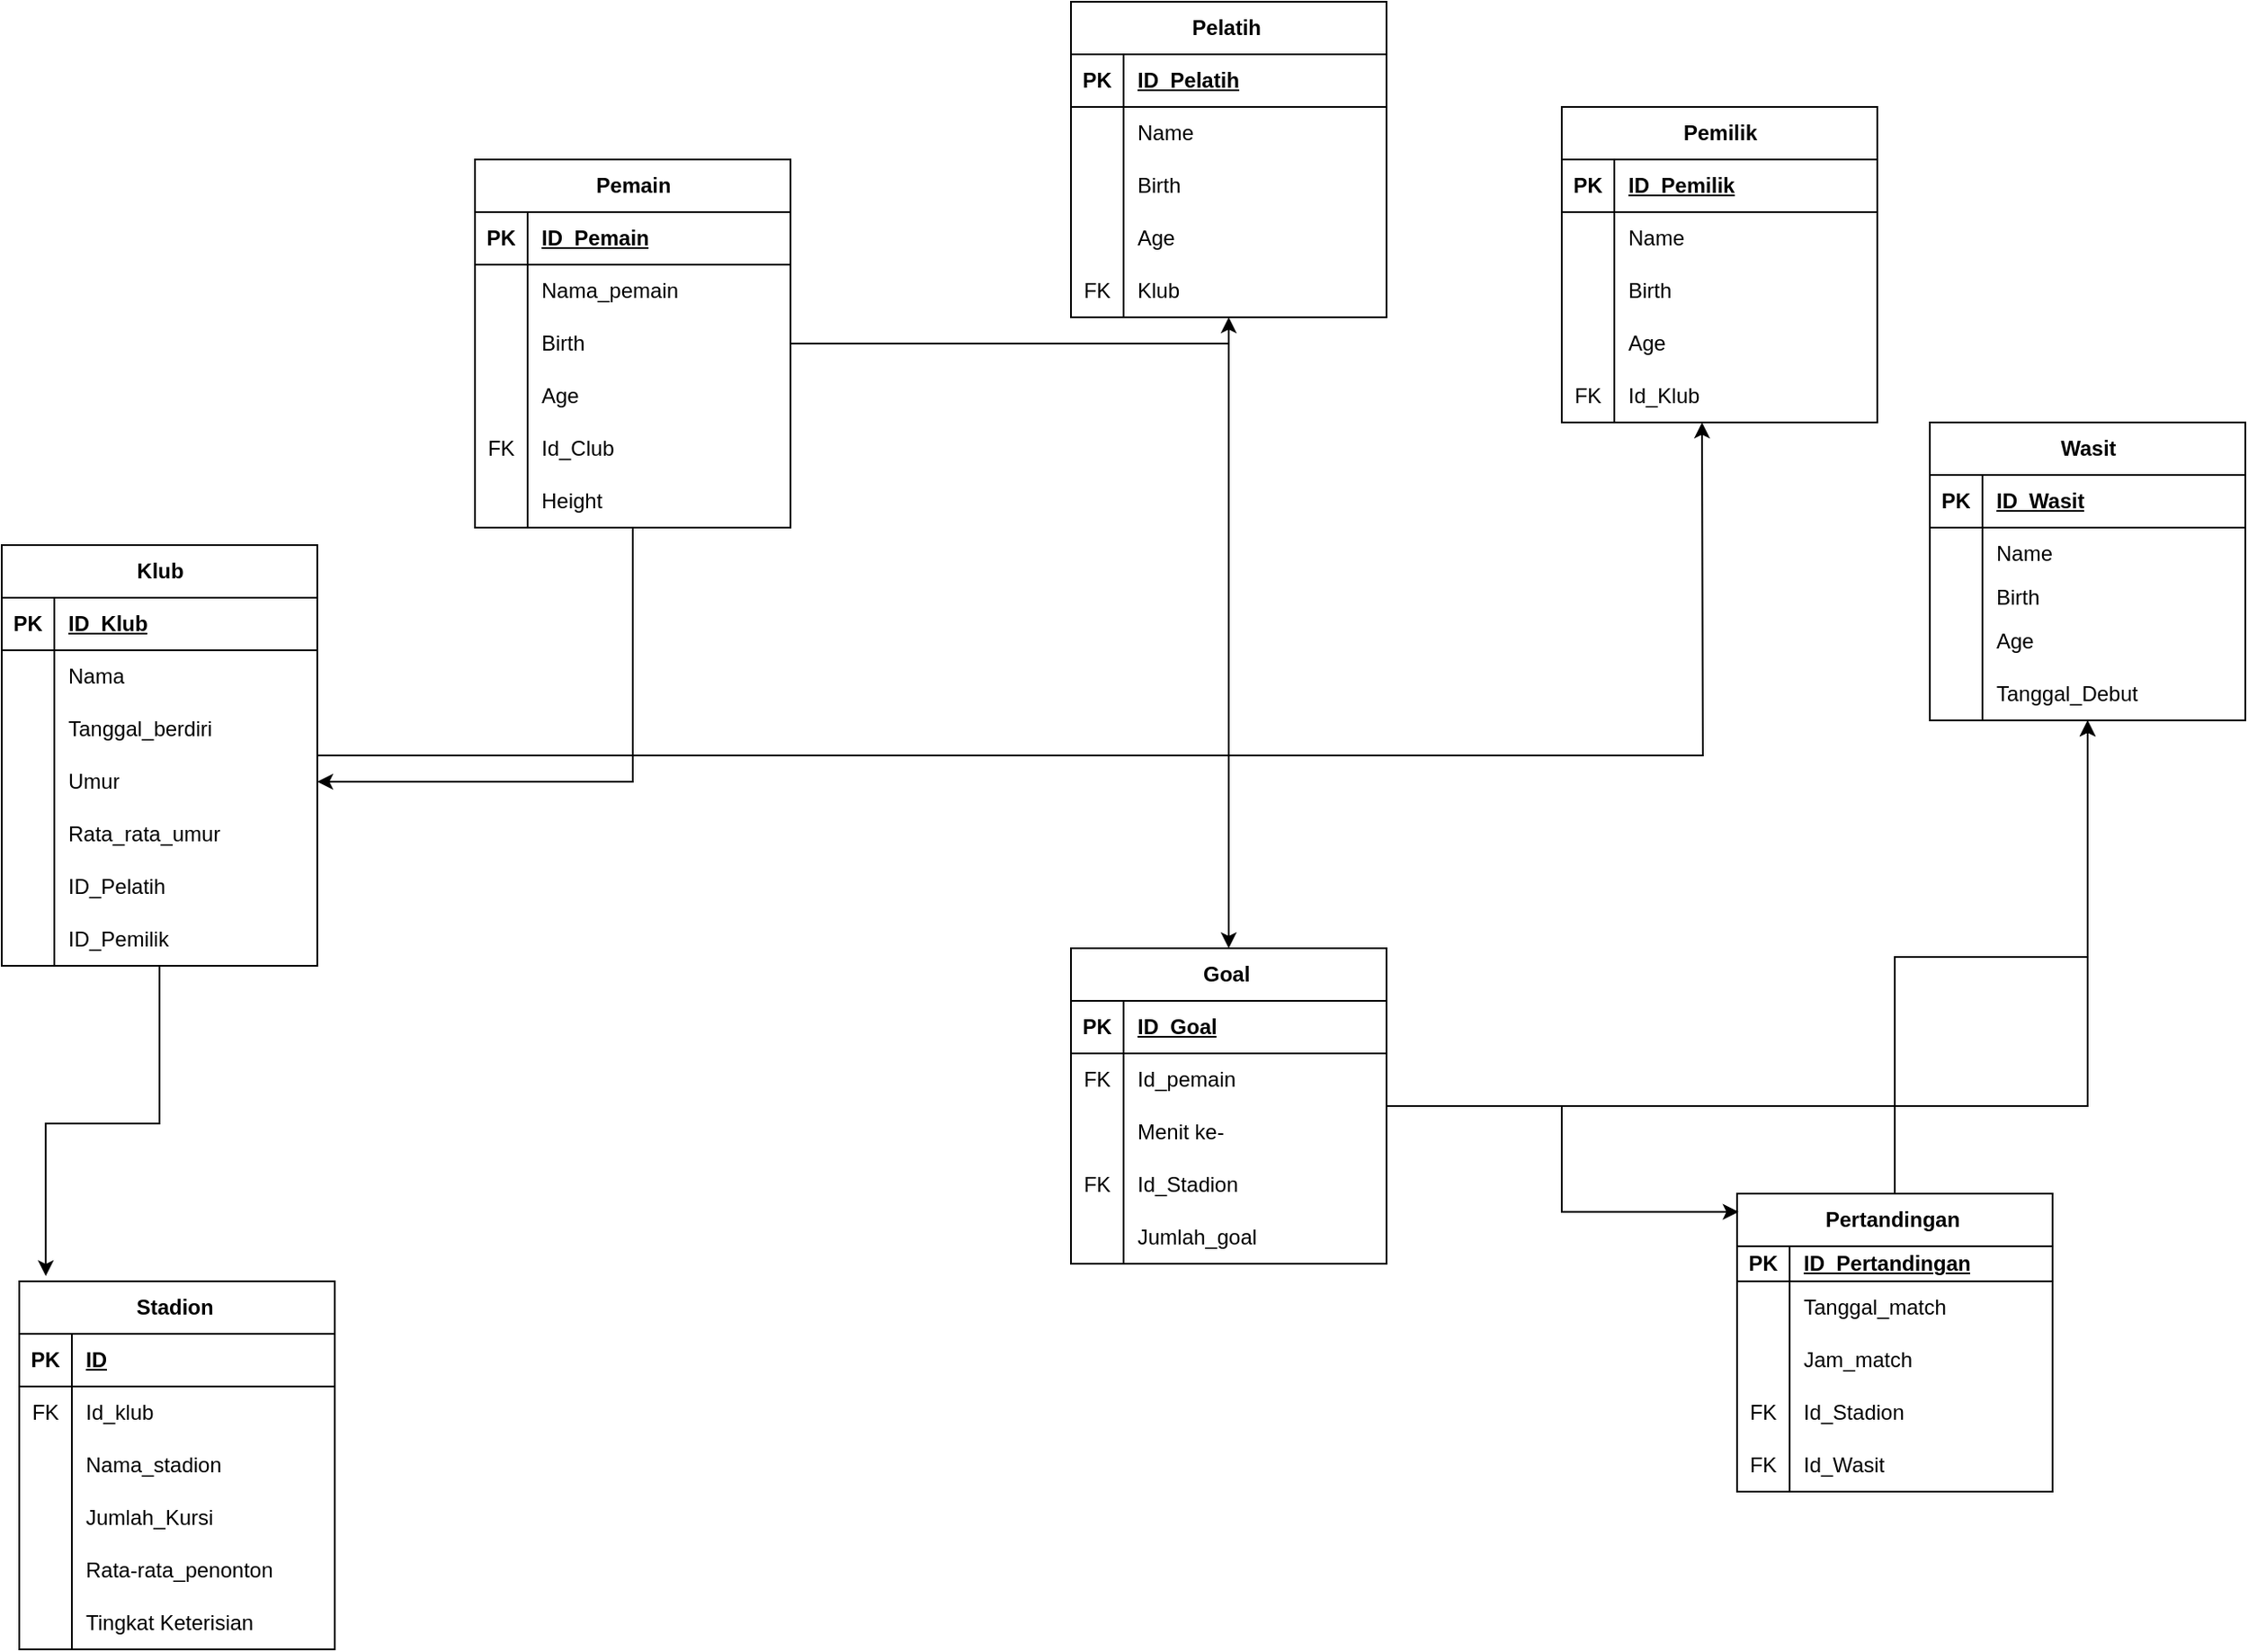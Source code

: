 <mxfile version="22.1.18" type="github">
  <diagram name="Page-1" id="god0_JiCSgRjfPZNy23H">
    <mxGraphModel dx="2035" dy="1033" grid="1" gridSize="10" guides="1" tooltips="1" connect="1" arrows="1" fold="1" page="1" pageScale="1" pageWidth="1400" pageHeight="850" math="0" shadow="0">
      <root>
        <mxCell id="0" />
        <mxCell id="1" parent="0" />
        <mxCell id="mypdiia33xpa7MlyxXnr-2" style="edgeStyle=orthogonalEdgeStyle;rounded=0;orthogonalLoop=1;jettySize=auto;html=1;entryX=1;entryY=0.5;entryDx=0;entryDy=0;" edge="1" parent="1" source="YpQGKmMzujjO2V1n66nq-1" target="YpQGKmMzujjO2V1n66nq-116">
          <mxGeometry relative="1" as="geometry">
            <mxPoint x="250" y="740" as="targetPoint" />
          </mxGeometry>
        </mxCell>
        <mxCell id="mypdiia33xpa7MlyxXnr-3" style="edgeStyle=orthogonalEdgeStyle;rounded=0;orthogonalLoop=1;jettySize=auto;html=1;" edge="1" parent="1" source="YpQGKmMzujjO2V1n66nq-1" target="YpQGKmMzujjO2V1n66nq-141">
          <mxGeometry relative="1" as="geometry" />
        </mxCell>
        <mxCell id="YpQGKmMzujjO2V1n66nq-1" value="Pemain" style="shape=table;startSize=30;container=1;collapsible=1;childLayout=tableLayout;fixedRows=1;rowLines=0;fontStyle=1;align=center;resizeLast=1;html=1;" parent="1" vertex="1">
          <mxGeometry x="350" y="530" width="180" height="210" as="geometry" />
        </mxCell>
        <mxCell id="YpQGKmMzujjO2V1n66nq-2" value="" style="shape=tableRow;horizontal=0;startSize=0;swimlaneHead=0;swimlaneBody=0;fillColor=none;collapsible=0;dropTarget=0;points=[[0,0.5],[1,0.5]];portConstraint=eastwest;top=0;left=0;right=0;bottom=1;" parent="YpQGKmMzujjO2V1n66nq-1" vertex="1">
          <mxGeometry y="30" width="180" height="30" as="geometry" />
        </mxCell>
        <mxCell id="YpQGKmMzujjO2V1n66nq-3" value="PK" style="shape=partialRectangle;connectable=0;fillColor=none;top=0;left=0;bottom=0;right=0;fontStyle=1;overflow=hidden;whiteSpace=wrap;html=1;" parent="YpQGKmMzujjO2V1n66nq-2" vertex="1">
          <mxGeometry width="30" height="30" as="geometry">
            <mxRectangle width="30" height="30" as="alternateBounds" />
          </mxGeometry>
        </mxCell>
        <mxCell id="YpQGKmMzujjO2V1n66nq-4" value="ID_Pemain" style="shape=partialRectangle;connectable=0;fillColor=none;top=0;left=0;bottom=0;right=0;align=left;spacingLeft=6;fontStyle=5;overflow=hidden;whiteSpace=wrap;html=1;" parent="YpQGKmMzujjO2V1n66nq-2" vertex="1">
          <mxGeometry x="30" width="150" height="30" as="geometry">
            <mxRectangle width="150" height="30" as="alternateBounds" />
          </mxGeometry>
        </mxCell>
        <mxCell id="YpQGKmMzujjO2V1n66nq-5" value="" style="shape=tableRow;horizontal=0;startSize=0;swimlaneHead=0;swimlaneBody=0;fillColor=none;collapsible=0;dropTarget=0;points=[[0,0.5],[1,0.5]];portConstraint=eastwest;top=0;left=0;right=0;bottom=0;" parent="YpQGKmMzujjO2V1n66nq-1" vertex="1">
          <mxGeometry y="60" width="180" height="30" as="geometry" />
        </mxCell>
        <mxCell id="YpQGKmMzujjO2V1n66nq-6" value="" style="shape=partialRectangle;connectable=0;fillColor=none;top=0;left=0;bottom=0;right=0;editable=1;overflow=hidden;whiteSpace=wrap;html=1;" parent="YpQGKmMzujjO2V1n66nq-5" vertex="1">
          <mxGeometry width="30" height="30" as="geometry">
            <mxRectangle width="30" height="30" as="alternateBounds" />
          </mxGeometry>
        </mxCell>
        <mxCell id="YpQGKmMzujjO2V1n66nq-7" value="Nama_pemain" style="shape=partialRectangle;connectable=0;fillColor=none;top=0;left=0;bottom=0;right=0;align=left;spacingLeft=6;overflow=hidden;whiteSpace=wrap;html=1;" parent="YpQGKmMzujjO2V1n66nq-5" vertex="1">
          <mxGeometry x="30" width="150" height="30" as="geometry">
            <mxRectangle width="150" height="30" as="alternateBounds" />
          </mxGeometry>
        </mxCell>
        <mxCell id="YpQGKmMzujjO2V1n66nq-8" value="" style="shape=tableRow;horizontal=0;startSize=0;swimlaneHead=0;swimlaneBody=0;fillColor=none;collapsible=0;dropTarget=0;points=[[0,0.5],[1,0.5]];portConstraint=eastwest;top=0;left=0;right=0;bottom=0;" parent="YpQGKmMzujjO2V1n66nq-1" vertex="1">
          <mxGeometry y="90" width="180" height="30" as="geometry" />
        </mxCell>
        <mxCell id="YpQGKmMzujjO2V1n66nq-9" value="" style="shape=partialRectangle;connectable=0;fillColor=none;top=0;left=0;bottom=0;right=0;editable=1;overflow=hidden;whiteSpace=wrap;html=1;" parent="YpQGKmMzujjO2V1n66nq-8" vertex="1">
          <mxGeometry width="30" height="30" as="geometry">
            <mxRectangle width="30" height="30" as="alternateBounds" />
          </mxGeometry>
        </mxCell>
        <mxCell id="YpQGKmMzujjO2V1n66nq-10" value="Birth" style="shape=partialRectangle;connectable=0;fillColor=none;top=0;left=0;bottom=0;right=0;align=left;spacingLeft=6;overflow=hidden;whiteSpace=wrap;html=1;" parent="YpQGKmMzujjO2V1n66nq-8" vertex="1">
          <mxGeometry x="30" width="150" height="30" as="geometry">
            <mxRectangle width="150" height="30" as="alternateBounds" />
          </mxGeometry>
        </mxCell>
        <mxCell id="YpQGKmMzujjO2V1n66nq-27" value="" style="shape=tableRow;horizontal=0;startSize=0;swimlaneHead=0;swimlaneBody=0;fillColor=none;collapsible=0;dropTarget=0;points=[[0,0.5],[1,0.5]];portConstraint=eastwest;top=0;left=0;right=0;bottom=0;" parent="YpQGKmMzujjO2V1n66nq-1" vertex="1">
          <mxGeometry y="120" width="180" height="30" as="geometry" />
        </mxCell>
        <mxCell id="YpQGKmMzujjO2V1n66nq-28" value="" style="shape=partialRectangle;connectable=0;fillColor=none;top=0;left=0;bottom=0;right=0;editable=1;overflow=hidden;whiteSpace=wrap;html=1;" parent="YpQGKmMzujjO2V1n66nq-27" vertex="1">
          <mxGeometry width="30" height="30" as="geometry">
            <mxRectangle width="30" height="30" as="alternateBounds" />
          </mxGeometry>
        </mxCell>
        <mxCell id="YpQGKmMzujjO2V1n66nq-29" value="Age" style="shape=partialRectangle;connectable=0;fillColor=none;top=0;left=0;bottom=0;right=0;align=left;spacingLeft=6;overflow=hidden;whiteSpace=wrap;html=1;" parent="YpQGKmMzujjO2V1n66nq-27" vertex="1">
          <mxGeometry x="30" width="150" height="30" as="geometry">
            <mxRectangle width="150" height="30" as="alternateBounds" />
          </mxGeometry>
        </mxCell>
        <mxCell id="YpQGKmMzujjO2V1n66nq-97" value="" style="shape=tableRow;horizontal=0;startSize=0;swimlaneHead=0;swimlaneBody=0;fillColor=none;collapsible=0;dropTarget=0;points=[[0,0.5],[1,0.5]];portConstraint=eastwest;top=0;left=0;right=0;bottom=0;" parent="YpQGKmMzujjO2V1n66nq-1" vertex="1">
          <mxGeometry y="150" width="180" height="30" as="geometry" />
        </mxCell>
        <mxCell id="YpQGKmMzujjO2V1n66nq-98" value="FK" style="shape=partialRectangle;connectable=0;fillColor=none;top=0;left=0;bottom=0;right=0;editable=1;overflow=hidden;whiteSpace=wrap;html=1;" parent="YpQGKmMzujjO2V1n66nq-97" vertex="1">
          <mxGeometry width="30" height="30" as="geometry">
            <mxRectangle width="30" height="30" as="alternateBounds" />
          </mxGeometry>
        </mxCell>
        <mxCell id="YpQGKmMzujjO2V1n66nq-99" value="Id_Club" style="shape=partialRectangle;connectable=0;fillColor=none;top=0;left=0;bottom=0;right=0;align=left;spacingLeft=6;overflow=hidden;whiteSpace=wrap;html=1;" parent="YpQGKmMzujjO2V1n66nq-97" vertex="1">
          <mxGeometry x="30" width="150" height="30" as="geometry">
            <mxRectangle width="150" height="30" as="alternateBounds" />
          </mxGeometry>
        </mxCell>
        <mxCell id="YpQGKmMzujjO2V1n66nq-100" value="" style="shape=tableRow;horizontal=0;startSize=0;swimlaneHead=0;swimlaneBody=0;fillColor=none;collapsible=0;dropTarget=0;points=[[0,0.5],[1,0.5]];portConstraint=eastwest;top=0;left=0;right=0;bottom=0;" parent="YpQGKmMzujjO2V1n66nq-1" vertex="1">
          <mxGeometry y="180" width="180" height="30" as="geometry" />
        </mxCell>
        <mxCell id="YpQGKmMzujjO2V1n66nq-101" value="" style="shape=partialRectangle;connectable=0;fillColor=none;top=0;left=0;bottom=0;right=0;editable=1;overflow=hidden;whiteSpace=wrap;html=1;" parent="YpQGKmMzujjO2V1n66nq-100" vertex="1">
          <mxGeometry width="30" height="30" as="geometry">
            <mxRectangle width="30" height="30" as="alternateBounds" />
          </mxGeometry>
        </mxCell>
        <mxCell id="YpQGKmMzujjO2V1n66nq-102" value="Height" style="shape=partialRectangle;connectable=0;fillColor=none;top=0;left=0;bottom=0;right=0;align=left;spacingLeft=6;overflow=hidden;whiteSpace=wrap;html=1;" parent="YpQGKmMzujjO2V1n66nq-100" vertex="1">
          <mxGeometry x="30" width="150" height="30" as="geometry">
            <mxRectangle width="150" height="30" as="alternateBounds" />
          </mxGeometry>
        </mxCell>
        <mxCell id="YpQGKmMzujjO2V1n66nq-14" value="Wasit" style="shape=table;startSize=30;container=1;collapsible=1;childLayout=tableLayout;fixedRows=1;rowLines=0;fontStyle=1;align=center;resizeLast=1;html=1;" parent="1" vertex="1">
          <mxGeometry x="1180" y="680" width="180" height="170" as="geometry" />
        </mxCell>
        <mxCell id="YpQGKmMzujjO2V1n66nq-15" value="" style="shape=tableRow;horizontal=0;startSize=0;swimlaneHead=0;swimlaneBody=0;fillColor=none;collapsible=0;dropTarget=0;points=[[0,0.5],[1,0.5]];portConstraint=eastwest;top=0;left=0;right=0;bottom=1;" parent="YpQGKmMzujjO2V1n66nq-14" vertex="1">
          <mxGeometry y="30" width="180" height="30" as="geometry" />
        </mxCell>
        <mxCell id="YpQGKmMzujjO2V1n66nq-16" value="PK" style="shape=partialRectangle;connectable=0;fillColor=none;top=0;left=0;bottom=0;right=0;fontStyle=1;overflow=hidden;whiteSpace=wrap;html=1;" parent="YpQGKmMzujjO2V1n66nq-15" vertex="1">
          <mxGeometry width="30" height="30" as="geometry">
            <mxRectangle width="30" height="30" as="alternateBounds" />
          </mxGeometry>
        </mxCell>
        <mxCell id="YpQGKmMzujjO2V1n66nq-17" value="ID_Wasit" style="shape=partialRectangle;connectable=0;fillColor=none;top=0;left=0;bottom=0;right=0;align=left;spacingLeft=6;fontStyle=5;overflow=hidden;whiteSpace=wrap;html=1;" parent="YpQGKmMzujjO2V1n66nq-15" vertex="1">
          <mxGeometry x="30" width="150" height="30" as="geometry">
            <mxRectangle width="150" height="30" as="alternateBounds" />
          </mxGeometry>
        </mxCell>
        <mxCell id="YpQGKmMzujjO2V1n66nq-18" value="" style="shape=tableRow;horizontal=0;startSize=0;swimlaneHead=0;swimlaneBody=0;fillColor=none;collapsible=0;dropTarget=0;points=[[0,0.5],[1,0.5]];portConstraint=eastwest;top=0;left=0;right=0;bottom=0;" parent="YpQGKmMzujjO2V1n66nq-14" vertex="1">
          <mxGeometry y="60" width="180" height="30" as="geometry" />
        </mxCell>
        <mxCell id="YpQGKmMzujjO2V1n66nq-19" value="" style="shape=partialRectangle;connectable=0;fillColor=none;top=0;left=0;bottom=0;right=0;editable=1;overflow=hidden;whiteSpace=wrap;html=1;" parent="YpQGKmMzujjO2V1n66nq-18" vertex="1">
          <mxGeometry width="30" height="30" as="geometry">
            <mxRectangle width="30" height="30" as="alternateBounds" />
          </mxGeometry>
        </mxCell>
        <mxCell id="YpQGKmMzujjO2V1n66nq-20" value="Name" style="shape=partialRectangle;connectable=0;fillColor=none;top=0;left=0;bottom=0;right=0;align=left;spacingLeft=6;overflow=hidden;whiteSpace=wrap;html=1;" parent="YpQGKmMzujjO2V1n66nq-18" vertex="1">
          <mxGeometry x="30" width="150" height="30" as="geometry">
            <mxRectangle width="150" height="30" as="alternateBounds" />
          </mxGeometry>
        </mxCell>
        <mxCell id="YpQGKmMzujjO2V1n66nq-21" value="" style="shape=tableRow;horizontal=0;startSize=0;swimlaneHead=0;swimlaneBody=0;fillColor=none;collapsible=0;dropTarget=0;points=[[0,0.5],[1,0.5]];portConstraint=eastwest;top=0;left=0;right=0;bottom=0;" parent="YpQGKmMzujjO2V1n66nq-14" vertex="1">
          <mxGeometry y="90" width="180" height="20" as="geometry" />
        </mxCell>
        <mxCell id="YpQGKmMzujjO2V1n66nq-22" value="" style="shape=partialRectangle;connectable=0;fillColor=none;top=0;left=0;bottom=0;right=0;editable=1;overflow=hidden;whiteSpace=wrap;html=1;" parent="YpQGKmMzujjO2V1n66nq-21" vertex="1">
          <mxGeometry width="30" height="20" as="geometry">
            <mxRectangle width="30" height="20" as="alternateBounds" />
          </mxGeometry>
        </mxCell>
        <mxCell id="YpQGKmMzujjO2V1n66nq-23" value="Birth" style="shape=partialRectangle;connectable=0;fillColor=none;top=0;left=0;bottom=0;right=0;align=left;spacingLeft=6;overflow=hidden;whiteSpace=wrap;html=1;" parent="YpQGKmMzujjO2V1n66nq-21" vertex="1">
          <mxGeometry x="30" width="150" height="20" as="geometry">
            <mxRectangle width="150" height="20" as="alternateBounds" />
          </mxGeometry>
        </mxCell>
        <mxCell id="YpQGKmMzujjO2V1n66nq-24" value="" style="shape=tableRow;horizontal=0;startSize=0;swimlaneHead=0;swimlaneBody=0;fillColor=none;collapsible=0;dropTarget=0;points=[[0,0.5],[1,0.5]];portConstraint=eastwest;top=0;left=0;right=0;bottom=0;" parent="YpQGKmMzujjO2V1n66nq-14" vertex="1">
          <mxGeometry y="110" width="180" height="30" as="geometry" />
        </mxCell>
        <mxCell id="YpQGKmMzujjO2V1n66nq-25" value="" style="shape=partialRectangle;connectable=0;fillColor=none;top=0;left=0;bottom=0;right=0;editable=1;overflow=hidden;whiteSpace=wrap;html=1;" parent="YpQGKmMzujjO2V1n66nq-24" vertex="1">
          <mxGeometry width="30" height="30" as="geometry">
            <mxRectangle width="30" height="30" as="alternateBounds" />
          </mxGeometry>
        </mxCell>
        <mxCell id="YpQGKmMzujjO2V1n66nq-26" value="Age" style="shape=partialRectangle;connectable=0;fillColor=none;top=0;left=0;bottom=0;right=0;align=left;spacingLeft=6;overflow=hidden;whiteSpace=wrap;html=1;" parent="YpQGKmMzujjO2V1n66nq-24" vertex="1">
          <mxGeometry x="30" width="150" height="30" as="geometry">
            <mxRectangle width="150" height="30" as="alternateBounds" />
          </mxGeometry>
        </mxCell>
        <mxCell id="YpQGKmMzujjO2V1n66nq-33" value="" style="shape=tableRow;horizontal=0;startSize=0;swimlaneHead=0;swimlaneBody=0;fillColor=none;collapsible=0;dropTarget=0;points=[[0,0.5],[1,0.5]];portConstraint=eastwest;top=0;left=0;right=0;bottom=0;" parent="YpQGKmMzujjO2V1n66nq-14" vertex="1">
          <mxGeometry y="140" width="180" height="30" as="geometry" />
        </mxCell>
        <mxCell id="YpQGKmMzujjO2V1n66nq-34" value="" style="shape=partialRectangle;connectable=0;fillColor=none;top=0;left=0;bottom=0;right=0;editable=1;overflow=hidden;whiteSpace=wrap;html=1;" parent="YpQGKmMzujjO2V1n66nq-33" vertex="1">
          <mxGeometry width="30" height="30" as="geometry">
            <mxRectangle width="30" height="30" as="alternateBounds" />
          </mxGeometry>
        </mxCell>
        <mxCell id="YpQGKmMzujjO2V1n66nq-35" value="Tanggal_Debut" style="shape=partialRectangle;connectable=0;fillColor=none;top=0;left=0;bottom=0;right=0;align=left;spacingLeft=6;overflow=hidden;whiteSpace=wrap;html=1;" parent="YpQGKmMzujjO2V1n66nq-33" vertex="1">
          <mxGeometry x="30" width="150" height="30" as="geometry">
            <mxRectangle width="150" height="30" as="alternateBounds" />
          </mxGeometry>
        </mxCell>
        <mxCell id="YpQGKmMzujjO2V1n66nq-36" value="Pelatih&amp;nbsp;" style="shape=table;startSize=30;container=1;collapsible=1;childLayout=tableLayout;fixedRows=1;rowLines=0;fontStyle=1;align=center;resizeLast=1;html=1;" parent="1" vertex="1">
          <mxGeometry x="690" y="440" width="180" height="180" as="geometry" />
        </mxCell>
        <mxCell id="YpQGKmMzujjO2V1n66nq-37" value="" style="shape=tableRow;horizontal=0;startSize=0;swimlaneHead=0;swimlaneBody=0;fillColor=none;collapsible=0;dropTarget=0;points=[[0,0.5],[1,0.5]];portConstraint=eastwest;top=0;left=0;right=0;bottom=1;" parent="YpQGKmMzujjO2V1n66nq-36" vertex="1">
          <mxGeometry y="30" width="180" height="30" as="geometry" />
        </mxCell>
        <mxCell id="YpQGKmMzujjO2V1n66nq-38" value="PK" style="shape=partialRectangle;connectable=0;fillColor=none;top=0;left=0;bottom=0;right=0;fontStyle=1;overflow=hidden;whiteSpace=wrap;html=1;" parent="YpQGKmMzujjO2V1n66nq-37" vertex="1">
          <mxGeometry width="30" height="30" as="geometry">
            <mxRectangle width="30" height="30" as="alternateBounds" />
          </mxGeometry>
        </mxCell>
        <mxCell id="YpQGKmMzujjO2V1n66nq-39" value="ID_Pelatih" style="shape=partialRectangle;connectable=0;fillColor=none;top=0;left=0;bottom=0;right=0;align=left;spacingLeft=6;fontStyle=5;overflow=hidden;whiteSpace=wrap;html=1;" parent="YpQGKmMzujjO2V1n66nq-37" vertex="1">
          <mxGeometry x="30" width="150" height="30" as="geometry">
            <mxRectangle width="150" height="30" as="alternateBounds" />
          </mxGeometry>
        </mxCell>
        <mxCell id="YpQGKmMzujjO2V1n66nq-40" value="" style="shape=tableRow;horizontal=0;startSize=0;swimlaneHead=0;swimlaneBody=0;fillColor=none;collapsible=0;dropTarget=0;points=[[0,0.5],[1,0.5]];portConstraint=eastwest;top=0;left=0;right=0;bottom=0;" parent="YpQGKmMzujjO2V1n66nq-36" vertex="1">
          <mxGeometry y="60" width="180" height="30" as="geometry" />
        </mxCell>
        <mxCell id="YpQGKmMzujjO2V1n66nq-41" value="" style="shape=partialRectangle;connectable=0;fillColor=none;top=0;left=0;bottom=0;right=0;editable=1;overflow=hidden;whiteSpace=wrap;html=1;" parent="YpQGKmMzujjO2V1n66nq-40" vertex="1">
          <mxGeometry width="30" height="30" as="geometry">
            <mxRectangle width="30" height="30" as="alternateBounds" />
          </mxGeometry>
        </mxCell>
        <mxCell id="YpQGKmMzujjO2V1n66nq-42" value="Name" style="shape=partialRectangle;connectable=0;fillColor=none;top=0;left=0;bottom=0;right=0;align=left;spacingLeft=6;overflow=hidden;whiteSpace=wrap;html=1;" parent="YpQGKmMzujjO2V1n66nq-40" vertex="1">
          <mxGeometry x="30" width="150" height="30" as="geometry">
            <mxRectangle width="150" height="30" as="alternateBounds" />
          </mxGeometry>
        </mxCell>
        <mxCell id="YpQGKmMzujjO2V1n66nq-43" value="" style="shape=tableRow;horizontal=0;startSize=0;swimlaneHead=0;swimlaneBody=0;fillColor=none;collapsible=0;dropTarget=0;points=[[0,0.5],[1,0.5]];portConstraint=eastwest;top=0;left=0;right=0;bottom=0;" parent="YpQGKmMzujjO2V1n66nq-36" vertex="1">
          <mxGeometry y="90" width="180" height="30" as="geometry" />
        </mxCell>
        <mxCell id="YpQGKmMzujjO2V1n66nq-44" value="" style="shape=partialRectangle;connectable=0;fillColor=none;top=0;left=0;bottom=0;right=0;editable=1;overflow=hidden;whiteSpace=wrap;html=1;" parent="YpQGKmMzujjO2V1n66nq-43" vertex="1">
          <mxGeometry width="30" height="30" as="geometry">
            <mxRectangle width="30" height="30" as="alternateBounds" />
          </mxGeometry>
        </mxCell>
        <mxCell id="YpQGKmMzujjO2V1n66nq-45" value="Birth" style="shape=partialRectangle;connectable=0;fillColor=none;top=0;left=0;bottom=0;right=0;align=left;spacingLeft=6;overflow=hidden;whiteSpace=wrap;html=1;" parent="YpQGKmMzujjO2V1n66nq-43" vertex="1">
          <mxGeometry x="30" width="150" height="30" as="geometry">
            <mxRectangle width="150" height="30" as="alternateBounds" />
          </mxGeometry>
        </mxCell>
        <mxCell id="YpQGKmMzujjO2V1n66nq-49" value="" style="shape=tableRow;horizontal=0;startSize=0;swimlaneHead=0;swimlaneBody=0;fillColor=none;collapsible=0;dropTarget=0;points=[[0,0.5],[1,0.5]];portConstraint=eastwest;top=0;left=0;right=0;bottom=0;" parent="YpQGKmMzujjO2V1n66nq-36" vertex="1">
          <mxGeometry y="120" width="180" height="30" as="geometry" />
        </mxCell>
        <mxCell id="YpQGKmMzujjO2V1n66nq-50" value="" style="shape=partialRectangle;connectable=0;fillColor=none;top=0;left=0;bottom=0;right=0;editable=1;overflow=hidden;whiteSpace=wrap;html=1;" parent="YpQGKmMzujjO2V1n66nq-49" vertex="1">
          <mxGeometry width="30" height="30" as="geometry">
            <mxRectangle width="30" height="30" as="alternateBounds" />
          </mxGeometry>
        </mxCell>
        <mxCell id="YpQGKmMzujjO2V1n66nq-51" value="Age" style="shape=partialRectangle;connectable=0;fillColor=none;top=0;left=0;bottom=0;right=0;align=left;spacingLeft=6;overflow=hidden;whiteSpace=wrap;html=1;" parent="YpQGKmMzujjO2V1n66nq-49" vertex="1">
          <mxGeometry x="30" width="150" height="30" as="geometry">
            <mxRectangle width="150" height="30" as="alternateBounds" />
          </mxGeometry>
        </mxCell>
        <mxCell id="YpQGKmMzujjO2V1n66nq-103" value="" style="shape=tableRow;horizontal=0;startSize=0;swimlaneHead=0;swimlaneBody=0;fillColor=none;collapsible=0;dropTarget=0;points=[[0,0.5],[1,0.5]];portConstraint=eastwest;top=0;left=0;right=0;bottom=0;" parent="YpQGKmMzujjO2V1n66nq-36" vertex="1">
          <mxGeometry y="150" width="180" height="30" as="geometry" />
        </mxCell>
        <mxCell id="YpQGKmMzujjO2V1n66nq-104" value="FK" style="shape=partialRectangle;connectable=0;fillColor=none;top=0;left=0;bottom=0;right=0;editable=1;overflow=hidden;whiteSpace=wrap;html=1;" parent="YpQGKmMzujjO2V1n66nq-103" vertex="1">
          <mxGeometry width="30" height="30" as="geometry">
            <mxRectangle width="30" height="30" as="alternateBounds" />
          </mxGeometry>
        </mxCell>
        <mxCell id="YpQGKmMzujjO2V1n66nq-105" value="Klub" style="shape=partialRectangle;connectable=0;fillColor=none;top=0;left=0;bottom=0;right=0;align=left;spacingLeft=6;overflow=hidden;whiteSpace=wrap;html=1;" parent="YpQGKmMzujjO2V1n66nq-103" vertex="1">
          <mxGeometry x="30" width="150" height="30" as="geometry">
            <mxRectangle width="150" height="30" as="alternateBounds" />
          </mxGeometry>
        </mxCell>
        <mxCell id="YpQGKmMzujjO2V1n66nq-52" value="Stadion&amp;nbsp;" style="shape=table;startSize=30;container=1;collapsible=1;childLayout=tableLayout;fixedRows=1;rowLines=0;fontStyle=1;align=center;resizeLast=1;html=1;" parent="1" vertex="1">
          <mxGeometry x="90" y="1170" width="180" height="210" as="geometry" />
        </mxCell>
        <mxCell id="YpQGKmMzujjO2V1n66nq-53" value="" style="shape=tableRow;horizontal=0;startSize=0;swimlaneHead=0;swimlaneBody=0;fillColor=none;collapsible=0;dropTarget=0;points=[[0,0.5],[1,0.5]];portConstraint=eastwest;top=0;left=0;right=0;bottom=1;" parent="YpQGKmMzujjO2V1n66nq-52" vertex="1">
          <mxGeometry y="30" width="180" height="30" as="geometry" />
        </mxCell>
        <mxCell id="YpQGKmMzujjO2V1n66nq-54" value="PK" style="shape=partialRectangle;connectable=0;fillColor=none;top=0;left=0;bottom=0;right=0;fontStyle=1;overflow=hidden;whiteSpace=wrap;html=1;" parent="YpQGKmMzujjO2V1n66nq-53" vertex="1">
          <mxGeometry width="30" height="30" as="geometry">
            <mxRectangle width="30" height="30" as="alternateBounds" />
          </mxGeometry>
        </mxCell>
        <mxCell id="YpQGKmMzujjO2V1n66nq-55" value="ID" style="shape=partialRectangle;connectable=0;fillColor=none;top=0;left=0;bottom=0;right=0;align=left;spacingLeft=6;fontStyle=5;overflow=hidden;whiteSpace=wrap;html=1;" parent="YpQGKmMzujjO2V1n66nq-53" vertex="1">
          <mxGeometry x="30" width="150" height="30" as="geometry">
            <mxRectangle width="150" height="30" as="alternateBounds" />
          </mxGeometry>
        </mxCell>
        <mxCell id="YpQGKmMzujjO2V1n66nq-56" value="" style="shape=tableRow;horizontal=0;startSize=0;swimlaneHead=0;swimlaneBody=0;fillColor=none;collapsible=0;dropTarget=0;points=[[0,0.5],[1,0.5]];portConstraint=eastwest;top=0;left=0;right=0;bottom=0;" parent="YpQGKmMzujjO2V1n66nq-52" vertex="1">
          <mxGeometry y="60" width="180" height="30" as="geometry" />
        </mxCell>
        <mxCell id="YpQGKmMzujjO2V1n66nq-57" value="FK" style="shape=partialRectangle;connectable=0;fillColor=none;top=0;left=0;bottom=0;right=0;editable=1;overflow=hidden;whiteSpace=wrap;html=1;" parent="YpQGKmMzujjO2V1n66nq-56" vertex="1">
          <mxGeometry width="30" height="30" as="geometry">
            <mxRectangle width="30" height="30" as="alternateBounds" />
          </mxGeometry>
        </mxCell>
        <mxCell id="YpQGKmMzujjO2V1n66nq-58" value="Id_klub" style="shape=partialRectangle;connectable=0;fillColor=none;top=0;left=0;bottom=0;right=0;align=left;spacingLeft=6;overflow=hidden;whiteSpace=wrap;html=1;" parent="YpQGKmMzujjO2V1n66nq-56" vertex="1">
          <mxGeometry x="30" width="150" height="30" as="geometry">
            <mxRectangle width="150" height="30" as="alternateBounds" />
          </mxGeometry>
        </mxCell>
        <mxCell id="YpQGKmMzujjO2V1n66nq-59" value="" style="shape=tableRow;horizontal=0;startSize=0;swimlaneHead=0;swimlaneBody=0;fillColor=none;collapsible=0;dropTarget=0;points=[[0,0.5],[1,0.5]];portConstraint=eastwest;top=0;left=0;right=0;bottom=0;" parent="YpQGKmMzujjO2V1n66nq-52" vertex="1">
          <mxGeometry y="90" width="180" height="30" as="geometry" />
        </mxCell>
        <mxCell id="YpQGKmMzujjO2V1n66nq-60" value="" style="shape=partialRectangle;connectable=0;fillColor=none;top=0;left=0;bottom=0;right=0;editable=1;overflow=hidden;whiteSpace=wrap;html=1;" parent="YpQGKmMzujjO2V1n66nq-59" vertex="1">
          <mxGeometry width="30" height="30" as="geometry">
            <mxRectangle width="30" height="30" as="alternateBounds" />
          </mxGeometry>
        </mxCell>
        <mxCell id="YpQGKmMzujjO2V1n66nq-61" value="Nama_stadion" style="shape=partialRectangle;connectable=0;fillColor=none;top=0;left=0;bottom=0;right=0;align=left;spacingLeft=6;overflow=hidden;whiteSpace=wrap;html=1;" parent="YpQGKmMzujjO2V1n66nq-59" vertex="1">
          <mxGeometry x="30" width="150" height="30" as="geometry">
            <mxRectangle width="150" height="30" as="alternateBounds" />
          </mxGeometry>
        </mxCell>
        <mxCell id="YpQGKmMzujjO2V1n66nq-62" value="" style="shape=tableRow;horizontal=0;startSize=0;swimlaneHead=0;swimlaneBody=0;fillColor=none;collapsible=0;dropTarget=0;points=[[0,0.5],[1,0.5]];portConstraint=eastwest;top=0;left=0;right=0;bottom=0;" parent="YpQGKmMzujjO2V1n66nq-52" vertex="1">
          <mxGeometry y="120" width="180" height="30" as="geometry" />
        </mxCell>
        <mxCell id="YpQGKmMzujjO2V1n66nq-63" value="" style="shape=partialRectangle;connectable=0;fillColor=none;top=0;left=0;bottom=0;right=0;editable=1;overflow=hidden;whiteSpace=wrap;html=1;" parent="YpQGKmMzujjO2V1n66nq-62" vertex="1">
          <mxGeometry width="30" height="30" as="geometry">
            <mxRectangle width="30" height="30" as="alternateBounds" />
          </mxGeometry>
        </mxCell>
        <mxCell id="YpQGKmMzujjO2V1n66nq-64" value="Jumlah_Kursi" style="shape=partialRectangle;connectable=0;fillColor=none;top=0;left=0;bottom=0;right=0;align=left;spacingLeft=6;overflow=hidden;whiteSpace=wrap;html=1;" parent="YpQGKmMzujjO2V1n66nq-62" vertex="1">
          <mxGeometry x="30" width="150" height="30" as="geometry">
            <mxRectangle width="150" height="30" as="alternateBounds" />
          </mxGeometry>
        </mxCell>
        <mxCell id="YpQGKmMzujjO2V1n66nq-65" value="" style="shape=tableRow;horizontal=0;startSize=0;swimlaneHead=0;swimlaneBody=0;fillColor=none;collapsible=0;dropTarget=0;points=[[0,0.5],[1,0.5]];portConstraint=eastwest;top=0;left=0;right=0;bottom=0;" parent="YpQGKmMzujjO2V1n66nq-52" vertex="1">
          <mxGeometry y="150" width="180" height="30" as="geometry" />
        </mxCell>
        <mxCell id="YpQGKmMzujjO2V1n66nq-66" value="" style="shape=partialRectangle;connectable=0;fillColor=none;top=0;left=0;bottom=0;right=0;editable=1;overflow=hidden;whiteSpace=wrap;html=1;" parent="YpQGKmMzujjO2V1n66nq-65" vertex="1">
          <mxGeometry width="30" height="30" as="geometry">
            <mxRectangle width="30" height="30" as="alternateBounds" />
          </mxGeometry>
        </mxCell>
        <mxCell id="YpQGKmMzujjO2V1n66nq-67" value="Rata-rata_penonton" style="shape=partialRectangle;connectable=0;fillColor=none;top=0;left=0;bottom=0;right=0;align=left;spacingLeft=6;overflow=hidden;whiteSpace=wrap;html=1;" parent="YpQGKmMzujjO2V1n66nq-65" vertex="1">
          <mxGeometry x="30" width="150" height="30" as="geometry">
            <mxRectangle width="150" height="30" as="alternateBounds" />
          </mxGeometry>
        </mxCell>
        <mxCell id="YpQGKmMzujjO2V1n66nq-122" value="" style="shape=tableRow;horizontal=0;startSize=0;swimlaneHead=0;swimlaneBody=0;fillColor=none;collapsible=0;dropTarget=0;points=[[0,0.5],[1,0.5]];portConstraint=eastwest;top=0;left=0;right=0;bottom=0;" parent="YpQGKmMzujjO2V1n66nq-52" vertex="1">
          <mxGeometry y="180" width="180" height="30" as="geometry" />
        </mxCell>
        <mxCell id="YpQGKmMzujjO2V1n66nq-123" value="" style="shape=partialRectangle;connectable=0;fillColor=none;top=0;left=0;bottom=0;right=0;editable=1;overflow=hidden;whiteSpace=wrap;html=1;" parent="YpQGKmMzujjO2V1n66nq-122" vertex="1">
          <mxGeometry width="30" height="30" as="geometry">
            <mxRectangle width="30" height="30" as="alternateBounds" />
          </mxGeometry>
        </mxCell>
        <mxCell id="YpQGKmMzujjO2V1n66nq-124" value="Tingkat Keterisian" style="shape=partialRectangle;connectable=0;fillColor=none;top=0;left=0;bottom=0;right=0;align=left;spacingLeft=6;overflow=hidden;whiteSpace=wrap;html=1;" parent="YpQGKmMzujjO2V1n66nq-122" vertex="1">
          <mxGeometry x="30" width="150" height="30" as="geometry">
            <mxRectangle width="150" height="30" as="alternateBounds" />
          </mxGeometry>
        </mxCell>
        <mxCell id="YpQGKmMzujjO2V1n66nq-68" value="Pemilik" style="shape=table;startSize=30;container=1;collapsible=1;childLayout=tableLayout;fixedRows=1;rowLines=0;fontStyle=1;align=center;resizeLast=1;html=1;" parent="1" vertex="1">
          <mxGeometry x="970" y="500" width="180" height="180" as="geometry" />
        </mxCell>
        <mxCell id="YpQGKmMzujjO2V1n66nq-69" value="" style="shape=tableRow;horizontal=0;startSize=0;swimlaneHead=0;swimlaneBody=0;fillColor=none;collapsible=0;dropTarget=0;points=[[0,0.5],[1,0.5]];portConstraint=eastwest;top=0;left=0;right=0;bottom=1;" parent="YpQGKmMzujjO2V1n66nq-68" vertex="1">
          <mxGeometry y="30" width="180" height="30" as="geometry" />
        </mxCell>
        <mxCell id="YpQGKmMzujjO2V1n66nq-70" value="PK" style="shape=partialRectangle;connectable=0;fillColor=none;top=0;left=0;bottom=0;right=0;fontStyle=1;overflow=hidden;whiteSpace=wrap;html=1;" parent="YpQGKmMzujjO2V1n66nq-69" vertex="1">
          <mxGeometry width="30" height="30" as="geometry">
            <mxRectangle width="30" height="30" as="alternateBounds" />
          </mxGeometry>
        </mxCell>
        <mxCell id="YpQGKmMzujjO2V1n66nq-71" value="ID_Pemilik" style="shape=partialRectangle;connectable=0;fillColor=none;top=0;left=0;bottom=0;right=0;align=left;spacingLeft=6;fontStyle=5;overflow=hidden;whiteSpace=wrap;html=1;" parent="YpQGKmMzujjO2V1n66nq-69" vertex="1">
          <mxGeometry x="30" width="150" height="30" as="geometry">
            <mxRectangle width="150" height="30" as="alternateBounds" />
          </mxGeometry>
        </mxCell>
        <mxCell id="YpQGKmMzujjO2V1n66nq-72" value="" style="shape=tableRow;horizontal=0;startSize=0;swimlaneHead=0;swimlaneBody=0;fillColor=none;collapsible=0;dropTarget=0;points=[[0,0.5],[1,0.5]];portConstraint=eastwest;top=0;left=0;right=0;bottom=0;" parent="YpQGKmMzujjO2V1n66nq-68" vertex="1">
          <mxGeometry y="60" width="180" height="30" as="geometry" />
        </mxCell>
        <mxCell id="YpQGKmMzujjO2V1n66nq-73" value="" style="shape=partialRectangle;connectable=0;fillColor=none;top=0;left=0;bottom=0;right=0;editable=1;overflow=hidden;whiteSpace=wrap;html=1;" parent="YpQGKmMzujjO2V1n66nq-72" vertex="1">
          <mxGeometry width="30" height="30" as="geometry">
            <mxRectangle width="30" height="30" as="alternateBounds" />
          </mxGeometry>
        </mxCell>
        <mxCell id="YpQGKmMzujjO2V1n66nq-74" value="Name" style="shape=partialRectangle;connectable=0;fillColor=none;top=0;left=0;bottom=0;right=0;align=left;spacingLeft=6;overflow=hidden;whiteSpace=wrap;html=1;" parent="YpQGKmMzujjO2V1n66nq-72" vertex="1">
          <mxGeometry x="30" width="150" height="30" as="geometry">
            <mxRectangle width="150" height="30" as="alternateBounds" />
          </mxGeometry>
        </mxCell>
        <mxCell id="YpQGKmMzujjO2V1n66nq-75" value="" style="shape=tableRow;horizontal=0;startSize=0;swimlaneHead=0;swimlaneBody=0;fillColor=none;collapsible=0;dropTarget=0;points=[[0,0.5],[1,0.5]];portConstraint=eastwest;top=0;left=0;right=0;bottom=0;" parent="YpQGKmMzujjO2V1n66nq-68" vertex="1">
          <mxGeometry y="90" width="180" height="30" as="geometry" />
        </mxCell>
        <mxCell id="YpQGKmMzujjO2V1n66nq-76" value="" style="shape=partialRectangle;connectable=0;fillColor=none;top=0;left=0;bottom=0;right=0;editable=1;overflow=hidden;whiteSpace=wrap;html=1;" parent="YpQGKmMzujjO2V1n66nq-75" vertex="1">
          <mxGeometry width="30" height="30" as="geometry">
            <mxRectangle width="30" height="30" as="alternateBounds" />
          </mxGeometry>
        </mxCell>
        <mxCell id="YpQGKmMzujjO2V1n66nq-77" value="Birth" style="shape=partialRectangle;connectable=0;fillColor=none;top=0;left=0;bottom=0;right=0;align=left;spacingLeft=6;overflow=hidden;whiteSpace=wrap;html=1;" parent="YpQGKmMzujjO2V1n66nq-75" vertex="1">
          <mxGeometry x="30" width="150" height="30" as="geometry">
            <mxRectangle width="150" height="30" as="alternateBounds" />
          </mxGeometry>
        </mxCell>
        <mxCell id="YpQGKmMzujjO2V1n66nq-78" value="" style="shape=tableRow;horizontal=0;startSize=0;swimlaneHead=0;swimlaneBody=0;fillColor=none;collapsible=0;dropTarget=0;points=[[0,0.5],[1,0.5]];portConstraint=eastwest;top=0;left=0;right=0;bottom=0;" parent="YpQGKmMzujjO2V1n66nq-68" vertex="1">
          <mxGeometry y="120" width="180" height="30" as="geometry" />
        </mxCell>
        <mxCell id="YpQGKmMzujjO2V1n66nq-79" value="" style="shape=partialRectangle;connectable=0;fillColor=none;top=0;left=0;bottom=0;right=0;editable=1;overflow=hidden;whiteSpace=wrap;html=1;" parent="YpQGKmMzujjO2V1n66nq-78" vertex="1">
          <mxGeometry width="30" height="30" as="geometry">
            <mxRectangle width="30" height="30" as="alternateBounds" />
          </mxGeometry>
        </mxCell>
        <mxCell id="YpQGKmMzujjO2V1n66nq-80" value="Age" style="shape=partialRectangle;connectable=0;fillColor=none;top=0;left=0;bottom=0;right=0;align=left;spacingLeft=6;overflow=hidden;whiteSpace=wrap;html=1;" parent="YpQGKmMzujjO2V1n66nq-78" vertex="1">
          <mxGeometry x="30" width="150" height="30" as="geometry">
            <mxRectangle width="150" height="30" as="alternateBounds" />
          </mxGeometry>
        </mxCell>
        <mxCell id="YpQGKmMzujjO2V1n66nq-81" value="" style="shape=tableRow;horizontal=0;startSize=0;swimlaneHead=0;swimlaneBody=0;fillColor=none;collapsible=0;dropTarget=0;points=[[0,0.5],[1,0.5]];portConstraint=eastwest;top=0;left=0;right=0;bottom=0;" parent="YpQGKmMzujjO2V1n66nq-68" vertex="1">
          <mxGeometry y="150" width="180" height="30" as="geometry" />
        </mxCell>
        <mxCell id="YpQGKmMzujjO2V1n66nq-82" value="FK" style="shape=partialRectangle;connectable=0;fillColor=none;top=0;left=0;bottom=0;right=0;editable=1;overflow=hidden;whiteSpace=wrap;html=1;" parent="YpQGKmMzujjO2V1n66nq-81" vertex="1">
          <mxGeometry width="30" height="30" as="geometry">
            <mxRectangle width="30" height="30" as="alternateBounds" />
          </mxGeometry>
        </mxCell>
        <mxCell id="YpQGKmMzujjO2V1n66nq-83" value="Id_Klub" style="shape=partialRectangle;connectable=0;fillColor=none;top=0;left=0;bottom=0;right=0;align=left;spacingLeft=6;overflow=hidden;whiteSpace=wrap;html=1;" parent="YpQGKmMzujjO2V1n66nq-81" vertex="1">
          <mxGeometry x="30" width="150" height="30" as="geometry">
            <mxRectangle width="150" height="30" as="alternateBounds" />
          </mxGeometry>
        </mxCell>
        <mxCell id="mypdiia33xpa7MlyxXnr-4" style="edgeStyle=orthogonalEdgeStyle;rounded=0;orthogonalLoop=1;jettySize=auto;html=1;" edge="1" parent="1" source="YpQGKmMzujjO2V1n66nq-106" target="YpQGKmMzujjO2V1n66nq-36">
          <mxGeometry relative="1" as="geometry" />
        </mxCell>
        <mxCell id="mypdiia33xpa7MlyxXnr-12" style="edgeStyle=orthogonalEdgeStyle;rounded=0;orthogonalLoop=1;jettySize=auto;html=1;" edge="1" parent="1" source="YpQGKmMzujjO2V1n66nq-106">
          <mxGeometry relative="1" as="geometry">
            <mxPoint x="1050" y="680.0" as="targetPoint" />
          </mxGeometry>
        </mxCell>
        <mxCell id="YpQGKmMzujjO2V1n66nq-106" value="Klub" style="shape=table;startSize=30;container=1;collapsible=1;childLayout=tableLayout;fixedRows=1;rowLines=0;fontStyle=1;align=center;resizeLast=1;html=1;" parent="1" vertex="1">
          <mxGeometry x="80" y="750" width="180" height="240" as="geometry" />
        </mxCell>
        <mxCell id="YpQGKmMzujjO2V1n66nq-107" value="" style="shape=tableRow;horizontal=0;startSize=0;swimlaneHead=0;swimlaneBody=0;fillColor=none;collapsible=0;dropTarget=0;points=[[0,0.5],[1,0.5]];portConstraint=eastwest;top=0;left=0;right=0;bottom=1;" parent="YpQGKmMzujjO2V1n66nq-106" vertex="1">
          <mxGeometry y="30" width="180" height="30" as="geometry" />
        </mxCell>
        <mxCell id="YpQGKmMzujjO2V1n66nq-108" value="PK" style="shape=partialRectangle;connectable=0;fillColor=none;top=0;left=0;bottom=0;right=0;fontStyle=1;overflow=hidden;whiteSpace=wrap;html=1;" parent="YpQGKmMzujjO2V1n66nq-107" vertex="1">
          <mxGeometry width="30" height="30" as="geometry">
            <mxRectangle width="30" height="30" as="alternateBounds" />
          </mxGeometry>
        </mxCell>
        <mxCell id="YpQGKmMzujjO2V1n66nq-109" value="ID_Klub" style="shape=partialRectangle;connectable=0;fillColor=none;top=0;left=0;bottom=0;right=0;align=left;spacingLeft=6;fontStyle=5;overflow=hidden;whiteSpace=wrap;html=1;" parent="YpQGKmMzujjO2V1n66nq-107" vertex="1">
          <mxGeometry x="30" width="150" height="30" as="geometry">
            <mxRectangle width="150" height="30" as="alternateBounds" />
          </mxGeometry>
        </mxCell>
        <mxCell id="YpQGKmMzujjO2V1n66nq-110" value="" style="shape=tableRow;horizontal=0;startSize=0;swimlaneHead=0;swimlaneBody=0;fillColor=none;collapsible=0;dropTarget=0;points=[[0,0.5],[1,0.5]];portConstraint=eastwest;top=0;left=0;right=0;bottom=0;" parent="YpQGKmMzujjO2V1n66nq-106" vertex="1">
          <mxGeometry y="60" width="180" height="30" as="geometry" />
        </mxCell>
        <mxCell id="YpQGKmMzujjO2V1n66nq-111" value="" style="shape=partialRectangle;connectable=0;fillColor=none;top=0;left=0;bottom=0;right=0;editable=1;overflow=hidden;whiteSpace=wrap;html=1;" parent="YpQGKmMzujjO2V1n66nq-110" vertex="1">
          <mxGeometry width="30" height="30" as="geometry">
            <mxRectangle width="30" height="30" as="alternateBounds" />
          </mxGeometry>
        </mxCell>
        <mxCell id="YpQGKmMzujjO2V1n66nq-112" value="Nama" style="shape=partialRectangle;connectable=0;fillColor=none;top=0;left=0;bottom=0;right=0;align=left;spacingLeft=6;overflow=hidden;whiteSpace=wrap;html=1;" parent="YpQGKmMzujjO2V1n66nq-110" vertex="1">
          <mxGeometry x="30" width="150" height="30" as="geometry">
            <mxRectangle width="150" height="30" as="alternateBounds" />
          </mxGeometry>
        </mxCell>
        <mxCell id="YpQGKmMzujjO2V1n66nq-113" value="" style="shape=tableRow;horizontal=0;startSize=0;swimlaneHead=0;swimlaneBody=0;fillColor=none;collapsible=0;dropTarget=0;points=[[0,0.5],[1,0.5]];portConstraint=eastwest;top=0;left=0;right=0;bottom=0;" parent="YpQGKmMzujjO2V1n66nq-106" vertex="1">
          <mxGeometry y="90" width="180" height="30" as="geometry" />
        </mxCell>
        <mxCell id="YpQGKmMzujjO2V1n66nq-114" value="" style="shape=partialRectangle;connectable=0;fillColor=none;top=0;left=0;bottom=0;right=0;editable=1;overflow=hidden;whiteSpace=wrap;html=1;" parent="YpQGKmMzujjO2V1n66nq-113" vertex="1">
          <mxGeometry width="30" height="30" as="geometry">
            <mxRectangle width="30" height="30" as="alternateBounds" />
          </mxGeometry>
        </mxCell>
        <mxCell id="YpQGKmMzujjO2V1n66nq-115" value="Tanggal_berdiri" style="shape=partialRectangle;connectable=0;fillColor=none;top=0;left=0;bottom=0;right=0;align=left;spacingLeft=6;overflow=hidden;whiteSpace=wrap;html=1;" parent="YpQGKmMzujjO2V1n66nq-113" vertex="1">
          <mxGeometry x="30" width="150" height="30" as="geometry">
            <mxRectangle width="150" height="30" as="alternateBounds" />
          </mxGeometry>
        </mxCell>
        <mxCell id="YpQGKmMzujjO2V1n66nq-116" value="" style="shape=tableRow;horizontal=0;startSize=0;swimlaneHead=0;swimlaneBody=0;fillColor=none;collapsible=0;dropTarget=0;points=[[0,0.5],[1,0.5]];portConstraint=eastwest;top=0;left=0;right=0;bottom=0;" parent="YpQGKmMzujjO2V1n66nq-106" vertex="1">
          <mxGeometry y="120" width="180" height="30" as="geometry" />
        </mxCell>
        <mxCell id="YpQGKmMzujjO2V1n66nq-117" value="" style="shape=partialRectangle;connectable=0;fillColor=none;top=0;left=0;bottom=0;right=0;editable=1;overflow=hidden;whiteSpace=wrap;html=1;" parent="YpQGKmMzujjO2V1n66nq-116" vertex="1">
          <mxGeometry width="30" height="30" as="geometry">
            <mxRectangle width="30" height="30" as="alternateBounds" />
          </mxGeometry>
        </mxCell>
        <mxCell id="YpQGKmMzujjO2V1n66nq-118" value="Umur" style="shape=partialRectangle;connectable=0;fillColor=none;top=0;left=0;bottom=0;right=0;align=left;spacingLeft=6;overflow=hidden;whiteSpace=wrap;html=1;" parent="YpQGKmMzujjO2V1n66nq-116" vertex="1">
          <mxGeometry x="30" width="150" height="30" as="geometry">
            <mxRectangle width="150" height="30" as="alternateBounds" />
          </mxGeometry>
        </mxCell>
        <mxCell id="YpQGKmMzujjO2V1n66nq-119" value="" style="shape=tableRow;horizontal=0;startSize=0;swimlaneHead=0;swimlaneBody=0;fillColor=none;collapsible=0;dropTarget=0;points=[[0,0.5],[1,0.5]];portConstraint=eastwest;top=0;left=0;right=0;bottom=0;" parent="YpQGKmMzujjO2V1n66nq-106" vertex="1">
          <mxGeometry y="150" width="180" height="30" as="geometry" />
        </mxCell>
        <mxCell id="YpQGKmMzujjO2V1n66nq-120" value="" style="shape=partialRectangle;connectable=0;fillColor=none;top=0;left=0;bottom=0;right=0;editable=1;overflow=hidden;whiteSpace=wrap;html=1;" parent="YpQGKmMzujjO2V1n66nq-119" vertex="1">
          <mxGeometry width="30" height="30" as="geometry">
            <mxRectangle width="30" height="30" as="alternateBounds" />
          </mxGeometry>
        </mxCell>
        <mxCell id="YpQGKmMzujjO2V1n66nq-121" value="Rata_rata_umur" style="shape=partialRectangle;connectable=0;fillColor=none;top=0;left=0;bottom=0;right=0;align=left;spacingLeft=6;overflow=hidden;whiteSpace=wrap;html=1;" parent="YpQGKmMzujjO2V1n66nq-119" vertex="1">
          <mxGeometry x="30" width="150" height="30" as="geometry">
            <mxRectangle width="150" height="30" as="alternateBounds" />
          </mxGeometry>
        </mxCell>
        <mxCell id="mypdiia33xpa7MlyxXnr-5" value="" style="shape=tableRow;horizontal=0;startSize=0;swimlaneHead=0;swimlaneBody=0;fillColor=none;collapsible=0;dropTarget=0;points=[[0,0.5],[1,0.5]];portConstraint=eastwest;top=0;left=0;right=0;bottom=0;" vertex="1" parent="YpQGKmMzujjO2V1n66nq-106">
          <mxGeometry y="180" width="180" height="30" as="geometry" />
        </mxCell>
        <mxCell id="mypdiia33xpa7MlyxXnr-6" value="" style="shape=partialRectangle;connectable=0;fillColor=none;top=0;left=0;bottom=0;right=0;editable=1;overflow=hidden;whiteSpace=wrap;html=1;" vertex="1" parent="mypdiia33xpa7MlyxXnr-5">
          <mxGeometry width="30" height="30" as="geometry">
            <mxRectangle width="30" height="30" as="alternateBounds" />
          </mxGeometry>
        </mxCell>
        <mxCell id="mypdiia33xpa7MlyxXnr-7" value="ID_Pelatih" style="shape=partialRectangle;connectable=0;fillColor=none;top=0;left=0;bottom=0;right=0;align=left;spacingLeft=6;overflow=hidden;whiteSpace=wrap;html=1;" vertex="1" parent="mypdiia33xpa7MlyxXnr-5">
          <mxGeometry x="30" width="150" height="30" as="geometry">
            <mxRectangle width="150" height="30" as="alternateBounds" />
          </mxGeometry>
        </mxCell>
        <mxCell id="mypdiia33xpa7MlyxXnr-8" value="" style="shape=tableRow;horizontal=0;startSize=0;swimlaneHead=0;swimlaneBody=0;fillColor=none;collapsible=0;dropTarget=0;points=[[0,0.5],[1,0.5]];portConstraint=eastwest;top=0;left=0;right=0;bottom=0;" vertex="1" parent="YpQGKmMzujjO2V1n66nq-106">
          <mxGeometry y="210" width="180" height="30" as="geometry" />
        </mxCell>
        <mxCell id="mypdiia33xpa7MlyxXnr-9" value="" style="shape=partialRectangle;connectable=0;fillColor=none;top=0;left=0;bottom=0;right=0;editable=1;overflow=hidden;whiteSpace=wrap;html=1;" vertex="1" parent="mypdiia33xpa7MlyxXnr-8">
          <mxGeometry width="30" height="30" as="geometry">
            <mxRectangle width="30" height="30" as="alternateBounds" />
          </mxGeometry>
        </mxCell>
        <mxCell id="mypdiia33xpa7MlyxXnr-10" value="ID_Pemilik&amp;nbsp;" style="shape=partialRectangle;connectable=0;fillColor=none;top=0;left=0;bottom=0;right=0;align=left;spacingLeft=6;overflow=hidden;whiteSpace=wrap;html=1;" vertex="1" parent="mypdiia33xpa7MlyxXnr-8">
          <mxGeometry x="30" width="150" height="30" as="geometry">
            <mxRectangle width="150" height="30" as="alternateBounds" />
          </mxGeometry>
        </mxCell>
        <mxCell id="mypdiia33xpa7MlyxXnr-14" style="edgeStyle=orthogonalEdgeStyle;rounded=0;orthogonalLoop=1;jettySize=auto;html=1;" edge="1" parent="1" source="YpQGKmMzujjO2V1n66nq-125" target="YpQGKmMzujjO2V1n66nq-14">
          <mxGeometry relative="1" as="geometry" />
        </mxCell>
        <mxCell id="YpQGKmMzujjO2V1n66nq-125" value="Pertandingan&amp;nbsp;" style="shape=table;startSize=30;container=1;collapsible=1;childLayout=tableLayout;fixedRows=1;rowLines=0;fontStyle=1;align=center;resizeLast=1;html=1;" parent="1" vertex="1">
          <mxGeometry x="1070" y="1120" width="180" height="170" as="geometry" />
        </mxCell>
        <mxCell id="YpQGKmMzujjO2V1n66nq-126" value="" style="shape=tableRow;horizontal=0;startSize=0;swimlaneHead=0;swimlaneBody=0;fillColor=none;collapsible=0;dropTarget=0;points=[[0,0.5],[1,0.5]];portConstraint=eastwest;top=0;left=0;right=0;bottom=1;" parent="YpQGKmMzujjO2V1n66nq-125" vertex="1">
          <mxGeometry y="30" width="180" height="20" as="geometry" />
        </mxCell>
        <mxCell id="YpQGKmMzujjO2V1n66nq-127" value="PK" style="shape=partialRectangle;connectable=0;fillColor=none;top=0;left=0;bottom=0;right=0;fontStyle=1;overflow=hidden;whiteSpace=wrap;html=1;" parent="YpQGKmMzujjO2V1n66nq-126" vertex="1">
          <mxGeometry width="30" height="20" as="geometry">
            <mxRectangle width="30" height="20" as="alternateBounds" />
          </mxGeometry>
        </mxCell>
        <mxCell id="YpQGKmMzujjO2V1n66nq-128" value="ID_Pertandingan" style="shape=partialRectangle;connectable=0;fillColor=none;top=0;left=0;bottom=0;right=0;align=left;spacingLeft=6;fontStyle=5;overflow=hidden;whiteSpace=wrap;html=1;" parent="YpQGKmMzujjO2V1n66nq-126" vertex="1">
          <mxGeometry x="30" width="150" height="20" as="geometry">
            <mxRectangle width="150" height="20" as="alternateBounds" />
          </mxGeometry>
        </mxCell>
        <mxCell id="YpQGKmMzujjO2V1n66nq-129" value="" style="shape=tableRow;horizontal=0;startSize=0;swimlaneHead=0;swimlaneBody=0;fillColor=none;collapsible=0;dropTarget=0;points=[[0,0.5],[1,0.5]];portConstraint=eastwest;top=0;left=0;right=0;bottom=0;" parent="YpQGKmMzujjO2V1n66nq-125" vertex="1">
          <mxGeometry y="50" width="180" height="30" as="geometry" />
        </mxCell>
        <mxCell id="YpQGKmMzujjO2V1n66nq-130" value="" style="shape=partialRectangle;connectable=0;fillColor=none;top=0;left=0;bottom=0;right=0;editable=1;overflow=hidden;whiteSpace=wrap;html=1;" parent="YpQGKmMzujjO2V1n66nq-129" vertex="1">
          <mxGeometry width="30" height="30" as="geometry">
            <mxRectangle width="30" height="30" as="alternateBounds" />
          </mxGeometry>
        </mxCell>
        <mxCell id="YpQGKmMzujjO2V1n66nq-131" value="Tanggal_match" style="shape=partialRectangle;connectable=0;fillColor=none;top=0;left=0;bottom=0;right=0;align=left;spacingLeft=6;overflow=hidden;whiteSpace=wrap;html=1;" parent="YpQGKmMzujjO2V1n66nq-129" vertex="1">
          <mxGeometry x="30" width="150" height="30" as="geometry">
            <mxRectangle width="150" height="30" as="alternateBounds" />
          </mxGeometry>
        </mxCell>
        <mxCell id="YpQGKmMzujjO2V1n66nq-132" value="" style="shape=tableRow;horizontal=0;startSize=0;swimlaneHead=0;swimlaneBody=0;fillColor=none;collapsible=0;dropTarget=0;points=[[0,0.5],[1,0.5]];portConstraint=eastwest;top=0;left=0;right=0;bottom=0;" parent="YpQGKmMzujjO2V1n66nq-125" vertex="1">
          <mxGeometry y="80" width="180" height="30" as="geometry" />
        </mxCell>
        <mxCell id="YpQGKmMzujjO2V1n66nq-133" value="" style="shape=partialRectangle;connectable=0;fillColor=none;top=0;left=0;bottom=0;right=0;editable=1;overflow=hidden;whiteSpace=wrap;html=1;" parent="YpQGKmMzujjO2V1n66nq-132" vertex="1">
          <mxGeometry width="30" height="30" as="geometry">
            <mxRectangle width="30" height="30" as="alternateBounds" />
          </mxGeometry>
        </mxCell>
        <mxCell id="YpQGKmMzujjO2V1n66nq-134" value="Jam_match" style="shape=partialRectangle;connectable=0;fillColor=none;top=0;left=0;bottom=0;right=0;align=left;spacingLeft=6;overflow=hidden;whiteSpace=wrap;html=1;" parent="YpQGKmMzujjO2V1n66nq-132" vertex="1">
          <mxGeometry x="30" width="150" height="30" as="geometry">
            <mxRectangle width="150" height="30" as="alternateBounds" />
          </mxGeometry>
        </mxCell>
        <mxCell id="YpQGKmMzujjO2V1n66nq-135" value="" style="shape=tableRow;horizontal=0;startSize=0;swimlaneHead=0;swimlaneBody=0;fillColor=none;collapsible=0;dropTarget=0;points=[[0,0.5],[1,0.5]];portConstraint=eastwest;top=0;left=0;right=0;bottom=0;" parent="YpQGKmMzujjO2V1n66nq-125" vertex="1">
          <mxGeometry y="110" width="180" height="30" as="geometry" />
        </mxCell>
        <mxCell id="YpQGKmMzujjO2V1n66nq-136" value="FK" style="shape=partialRectangle;connectable=0;fillColor=none;top=0;left=0;bottom=0;right=0;editable=1;overflow=hidden;whiteSpace=wrap;html=1;" parent="YpQGKmMzujjO2V1n66nq-135" vertex="1">
          <mxGeometry width="30" height="30" as="geometry">
            <mxRectangle width="30" height="30" as="alternateBounds" />
          </mxGeometry>
        </mxCell>
        <mxCell id="YpQGKmMzujjO2V1n66nq-137" value="Id_Stadion" style="shape=partialRectangle;connectable=0;fillColor=none;top=0;left=0;bottom=0;right=0;align=left;spacingLeft=6;overflow=hidden;whiteSpace=wrap;html=1;" parent="YpQGKmMzujjO2V1n66nq-135" vertex="1">
          <mxGeometry x="30" width="150" height="30" as="geometry">
            <mxRectangle width="150" height="30" as="alternateBounds" />
          </mxGeometry>
        </mxCell>
        <mxCell id="YpQGKmMzujjO2V1n66nq-138" value="" style="shape=tableRow;horizontal=0;startSize=0;swimlaneHead=0;swimlaneBody=0;fillColor=none;collapsible=0;dropTarget=0;points=[[0,0.5],[1,0.5]];portConstraint=eastwest;top=0;left=0;right=0;bottom=0;" parent="YpQGKmMzujjO2V1n66nq-125" vertex="1">
          <mxGeometry y="140" width="180" height="30" as="geometry" />
        </mxCell>
        <mxCell id="YpQGKmMzujjO2V1n66nq-139" value="FK" style="shape=partialRectangle;connectable=0;fillColor=none;top=0;left=0;bottom=0;right=0;editable=1;overflow=hidden;whiteSpace=wrap;html=1;" parent="YpQGKmMzujjO2V1n66nq-138" vertex="1">
          <mxGeometry width="30" height="30" as="geometry">
            <mxRectangle width="30" height="30" as="alternateBounds" />
          </mxGeometry>
        </mxCell>
        <mxCell id="YpQGKmMzujjO2V1n66nq-140" value="Id_Wasit" style="shape=partialRectangle;connectable=0;fillColor=none;top=0;left=0;bottom=0;right=0;align=left;spacingLeft=6;overflow=hidden;whiteSpace=wrap;html=1;" parent="YpQGKmMzujjO2V1n66nq-138" vertex="1">
          <mxGeometry x="30" width="150" height="30" as="geometry">
            <mxRectangle width="150" height="30" as="alternateBounds" />
          </mxGeometry>
        </mxCell>
        <mxCell id="mypdiia33xpa7MlyxXnr-15" style="edgeStyle=orthogonalEdgeStyle;rounded=0;orthogonalLoop=1;jettySize=auto;html=1;" edge="1" parent="1" source="YpQGKmMzujjO2V1n66nq-141" target="YpQGKmMzujjO2V1n66nq-14">
          <mxGeometry relative="1" as="geometry" />
        </mxCell>
        <mxCell id="YpQGKmMzujjO2V1n66nq-141" value="Goal&amp;nbsp;" style="shape=table;startSize=30;container=1;collapsible=1;childLayout=tableLayout;fixedRows=1;rowLines=0;fontStyle=1;align=center;resizeLast=1;html=1;" parent="1" vertex="1">
          <mxGeometry x="690" y="980" width="180" height="180" as="geometry" />
        </mxCell>
        <mxCell id="YpQGKmMzujjO2V1n66nq-142" value="" style="shape=tableRow;horizontal=0;startSize=0;swimlaneHead=0;swimlaneBody=0;fillColor=none;collapsible=0;dropTarget=0;points=[[0,0.5],[1,0.5]];portConstraint=eastwest;top=0;left=0;right=0;bottom=1;" parent="YpQGKmMzujjO2V1n66nq-141" vertex="1">
          <mxGeometry y="30" width="180" height="30" as="geometry" />
        </mxCell>
        <mxCell id="YpQGKmMzujjO2V1n66nq-143" value="PK" style="shape=partialRectangle;connectable=0;fillColor=none;top=0;left=0;bottom=0;right=0;fontStyle=1;overflow=hidden;whiteSpace=wrap;html=1;" parent="YpQGKmMzujjO2V1n66nq-142" vertex="1">
          <mxGeometry width="30" height="30" as="geometry">
            <mxRectangle width="30" height="30" as="alternateBounds" />
          </mxGeometry>
        </mxCell>
        <mxCell id="YpQGKmMzujjO2V1n66nq-144" value="ID_Goal" style="shape=partialRectangle;connectable=0;fillColor=none;top=0;left=0;bottom=0;right=0;align=left;spacingLeft=6;fontStyle=5;overflow=hidden;whiteSpace=wrap;html=1;" parent="YpQGKmMzujjO2V1n66nq-142" vertex="1">
          <mxGeometry x="30" width="150" height="30" as="geometry">
            <mxRectangle width="150" height="30" as="alternateBounds" />
          </mxGeometry>
        </mxCell>
        <mxCell id="YpQGKmMzujjO2V1n66nq-145" value="" style="shape=tableRow;horizontal=0;startSize=0;swimlaneHead=0;swimlaneBody=0;fillColor=none;collapsible=0;dropTarget=0;points=[[0,0.5],[1,0.5]];portConstraint=eastwest;top=0;left=0;right=0;bottom=0;" parent="YpQGKmMzujjO2V1n66nq-141" vertex="1">
          <mxGeometry y="60" width="180" height="30" as="geometry" />
        </mxCell>
        <mxCell id="YpQGKmMzujjO2V1n66nq-146" value="FK" style="shape=partialRectangle;connectable=0;fillColor=none;top=0;left=0;bottom=0;right=0;editable=1;overflow=hidden;whiteSpace=wrap;html=1;" parent="YpQGKmMzujjO2V1n66nq-145" vertex="1">
          <mxGeometry width="30" height="30" as="geometry">
            <mxRectangle width="30" height="30" as="alternateBounds" />
          </mxGeometry>
        </mxCell>
        <mxCell id="YpQGKmMzujjO2V1n66nq-147" value="Id_pemain" style="shape=partialRectangle;connectable=0;fillColor=none;top=0;left=0;bottom=0;right=0;align=left;spacingLeft=6;overflow=hidden;whiteSpace=wrap;html=1;" parent="YpQGKmMzujjO2V1n66nq-145" vertex="1">
          <mxGeometry x="30" width="150" height="30" as="geometry">
            <mxRectangle width="150" height="30" as="alternateBounds" />
          </mxGeometry>
        </mxCell>
        <mxCell id="YpQGKmMzujjO2V1n66nq-148" value="" style="shape=tableRow;horizontal=0;startSize=0;swimlaneHead=0;swimlaneBody=0;fillColor=none;collapsible=0;dropTarget=0;points=[[0,0.5],[1,0.5]];portConstraint=eastwest;top=0;left=0;right=0;bottom=0;" parent="YpQGKmMzujjO2V1n66nq-141" vertex="1">
          <mxGeometry y="90" width="180" height="30" as="geometry" />
        </mxCell>
        <mxCell id="YpQGKmMzujjO2V1n66nq-149" value="" style="shape=partialRectangle;connectable=0;fillColor=none;top=0;left=0;bottom=0;right=0;editable=1;overflow=hidden;whiteSpace=wrap;html=1;" parent="YpQGKmMzujjO2V1n66nq-148" vertex="1">
          <mxGeometry width="30" height="30" as="geometry">
            <mxRectangle width="30" height="30" as="alternateBounds" />
          </mxGeometry>
        </mxCell>
        <mxCell id="YpQGKmMzujjO2V1n66nq-150" value="Menit ke-" style="shape=partialRectangle;connectable=0;fillColor=none;top=0;left=0;bottom=0;right=0;align=left;spacingLeft=6;overflow=hidden;whiteSpace=wrap;html=1;" parent="YpQGKmMzujjO2V1n66nq-148" vertex="1">
          <mxGeometry x="30" width="150" height="30" as="geometry">
            <mxRectangle width="150" height="30" as="alternateBounds" />
          </mxGeometry>
        </mxCell>
        <mxCell id="YpQGKmMzujjO2V1n66nq-151" value="" style="shape=tableRow;horizontal=0;startSize=0;swimlaneHead=0;swimlaneBody=0;fillColor=none;collapsible=0;dropTarget=0;points=[[0,0.5],[1,0.5]];portConstraint=eastwest;top=0;left=0;right=0;bottom=0;" parent="YpQGKmMzujjO2V1n66nq-141" vertex="1">
          <mxGeometry y="120" width="180" height="30" as="geometry" />
        </mxCell>
        <mxCell id="YpQGKmMzujjO2V1n66nq-152" value="FK" style="shape=partialRectangle;connectable=0;fillColor=none;top=0;left=0;bottom=0;right=0;editable=1;overflow=hidden;whiteSpace=wrap;html=1;" parent="YpQGKmMzujjO2V1n66nq-151" vertex="1">
          <mxGeometry width="30" height="30" as="geometry">
            <mxRectangle width="30" height="30" as="alternateBounds" />
          </mxGeometry>
        </mxCell>
        <mxCell id="YpQGKmMzujjO2V1n66nq-153" value="Id_Stadion" style="shape=partialRectangle;connectable=0;fillColor=none;top=0;left=0;bottom=0;right=0;align=left;spacingLeft=6;overflow=hidden;whiteSpace=wrap;html=1;" parent="YpQGKmMzujjO2V1n66nq-151" vertex="1">
          <mxGeometry x="30" width="150" height="30" as="geometry">
            <mxRectangle width="150" height="30" as="alternateBounds" />
          </mxGeometry>
        </mxCell>
        <mxCell id="YpQGKmMzujjO2V1n66nq-154" value="" style="shape=tableRow;horizontal=0;startSize=0;swimlaneHead=0;swimlaneBody=0;fillColor=none;collapsible=0;dropTarget=0;points=[[0,0.5],[1,0.5]];portConstraint=eastwest;top=0;left=0;right=0;bottom=0;" parent="YpQGKmMzujjO2V1n66nq-141" vertex="1">
          <mxGeometry y="150" width="180" height="30" as="geometry" />
        </mxCell>
        <mxCell id="YpQGKmMzujjO2V1n66nq-155" value="" style="shape=partialRectangle;connectable=0;fillColor=none;top=0;left=0;bottom=0;right=0;editable=1;overflow=hidden;whiteSpace=wrap;html=1;" parent="YpQGKmMzujjO2V1n66nq-154" vertex="1">
          <mxGeometry width="30" height="30" as="geometry">
            <mxRectangle width="30" height="30" as="alternateBounds" />
          </mxGeometry>
        </mxCell>
        <mxCell id="YpQGKmMzujjO2V1n66nq-156" value="Jumlah_goal" style="shape=partialRectangle;connectable=0;fillColor=none;top=0;left=0;bottom=0;right=0;align=left;spacingLeft=6;overflow=hidden;whiteSpace=wrap;html=1;" parent="YpQGKmMzujjO2V1n66nq-154" vertex="1">
          <mxGeometry x="30" width="150" height="30" as="geometry">
            <mxRectangle width="150" height="30" as="alternateBounds" />
          </mxGeometry>
        </mxCell>
        <mxCell id="mypdiia33xpa7MlyxXnr-11" style="edgeStyle=orthogonalEdgeStyle;rounded=0;orthogonalLoop=1;jettySize=auto;html=1;entryX=0.084;entryY=-0.014;entryDx=0;entryDy=0;entryPerimeter=0;" edge="1" parent="1" source="YpQGKmMzujjO2V1n66nq-106" target="YpQGKmMzujjO2V1n66nq-52">
          <mxGeometry relative="1" as="geometry" />
        </mxCell>
        <mxCell id="mypdiia33xpa7MlyxXnr-13" style="edgeStyle=orthogonalEdgeStyle;rounded=0;orthogonalLoop=1;jettySize=auto;html=1;entryX=0.005;entryY=0.061;entryDx=0;entryDy=0;entryPerimeter=0;" edge="1" parent="1" source="YpQGKmMzujjO2V1n66nq-141" target="YpQGKmMzujjO2V1n66nq-125">
          <mxGeometry relative="1" as="geometry" />
        </mxCell>
      </root>
    </mxGraphModel>
  </diagram>
</mxfile>

